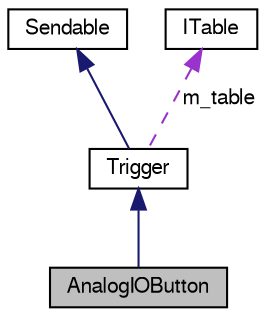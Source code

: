 digraph "AnalogIOButton"
{
  bgcolor="transparent";
  edge [fontname="FreeSans",fontsize="10",labelfontname="FreeSans",labelfontsize="10"];
  node [fontname="FreeSans",fontsize="10",shape=record];
  Node1 [label="AnalogIOButton",height=0.2,width=0.4,color="black", fillcolor="grey75", style="filled" fontcolor="black"];
  Node2 -> Node1 [dir="back",color="midnightblue",fontsize="10",style="solid",fontname="FreeSans"];
  Node2 [label="Trigger",height=0.2,width=0.4,color="black",URL="$class_trigger.html"];
  Node3 -> Node2 [dir="back",color="midnightblue",fontsize="10",style="solid",fontname="FreeSans"];
  Node3 [label="Sendable",height=0.2,width=0.4,color="black",URL="$class_sendable.html"];
  Node4 -> Node2 [dir="back",color="darkorchid3",fontsize="10",style="dashed",label=" m_table" ,fontname="FreeSans"];
  Node4 [label="ITable",height=0.2,width=0.4,color="black",URL="$class_i_table.html"];
}
